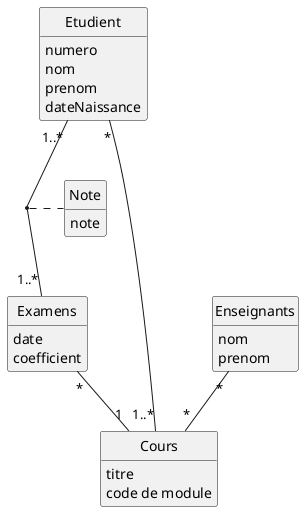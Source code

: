 
@startuml Examens

hide circle
hide empty members
hide empty methods


class Etudient {  
  numero
  nom
  prenom
  dateNaissance  
  }

class Examens {  
 date
 coefficient  
  }

class Note {
  note  
  }

class Cours{
  titre
  code de module  
  }
class Enseignants{
  nom
  prenom  
  }

Etudient "*" -- "1..*" Cours
Examens "*" -- "1" Cours
Etudient "1..*" -- "1..*" Examens
(Etudient, Examens) . Note
Enseignants "*" -- "*" Cours



@enduml
